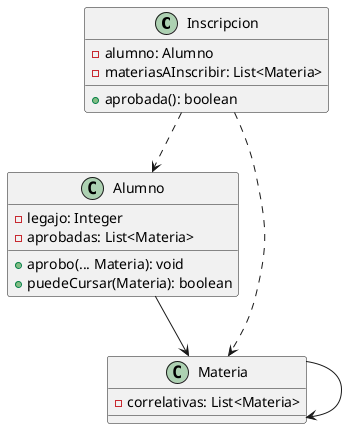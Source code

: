 @startuml
class Inscripcion {
    - alumno: Alumno
    - materiasAInscribir: List<Materia>

    + aprobada(): boolean
}

class Alumno {
    - legajo: Integer
    - aprobadas: List<Materia>

    + aprobo(... Materia): void
    + puedeCursar(Materia): boolean
}

class Materia {
    - correlativas: List<Materia>
}

Alumno --> Materia
Materia --> Materia

Inscripcion ..> Alumno
Inscripcion ..> Materia

@enduml